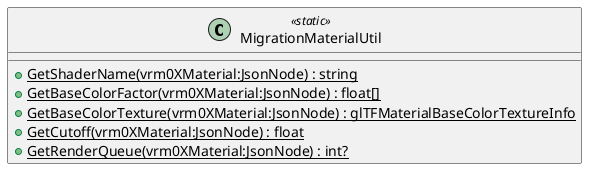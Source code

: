 @startuml
class MigrationMaterialUtil <<static>> {
    + {static} GetShaderName(vrm0XMaterial:JsonNode) : string
    + {static} GetBaseColorFactor(vrm0XMaterial:JsonNode) : float[]
    + {static} GetBaseColorTexture(vrm0XMaterial:JsonNode) : glTFMaterialBaseColorTextureInfo
    + {static} GetCutoff(vrm0XMaterial:JsonNode) : float
    + {static} GetRenderQueue(vrm0XMaterial:JsonNode) : int?
}
@enduml

